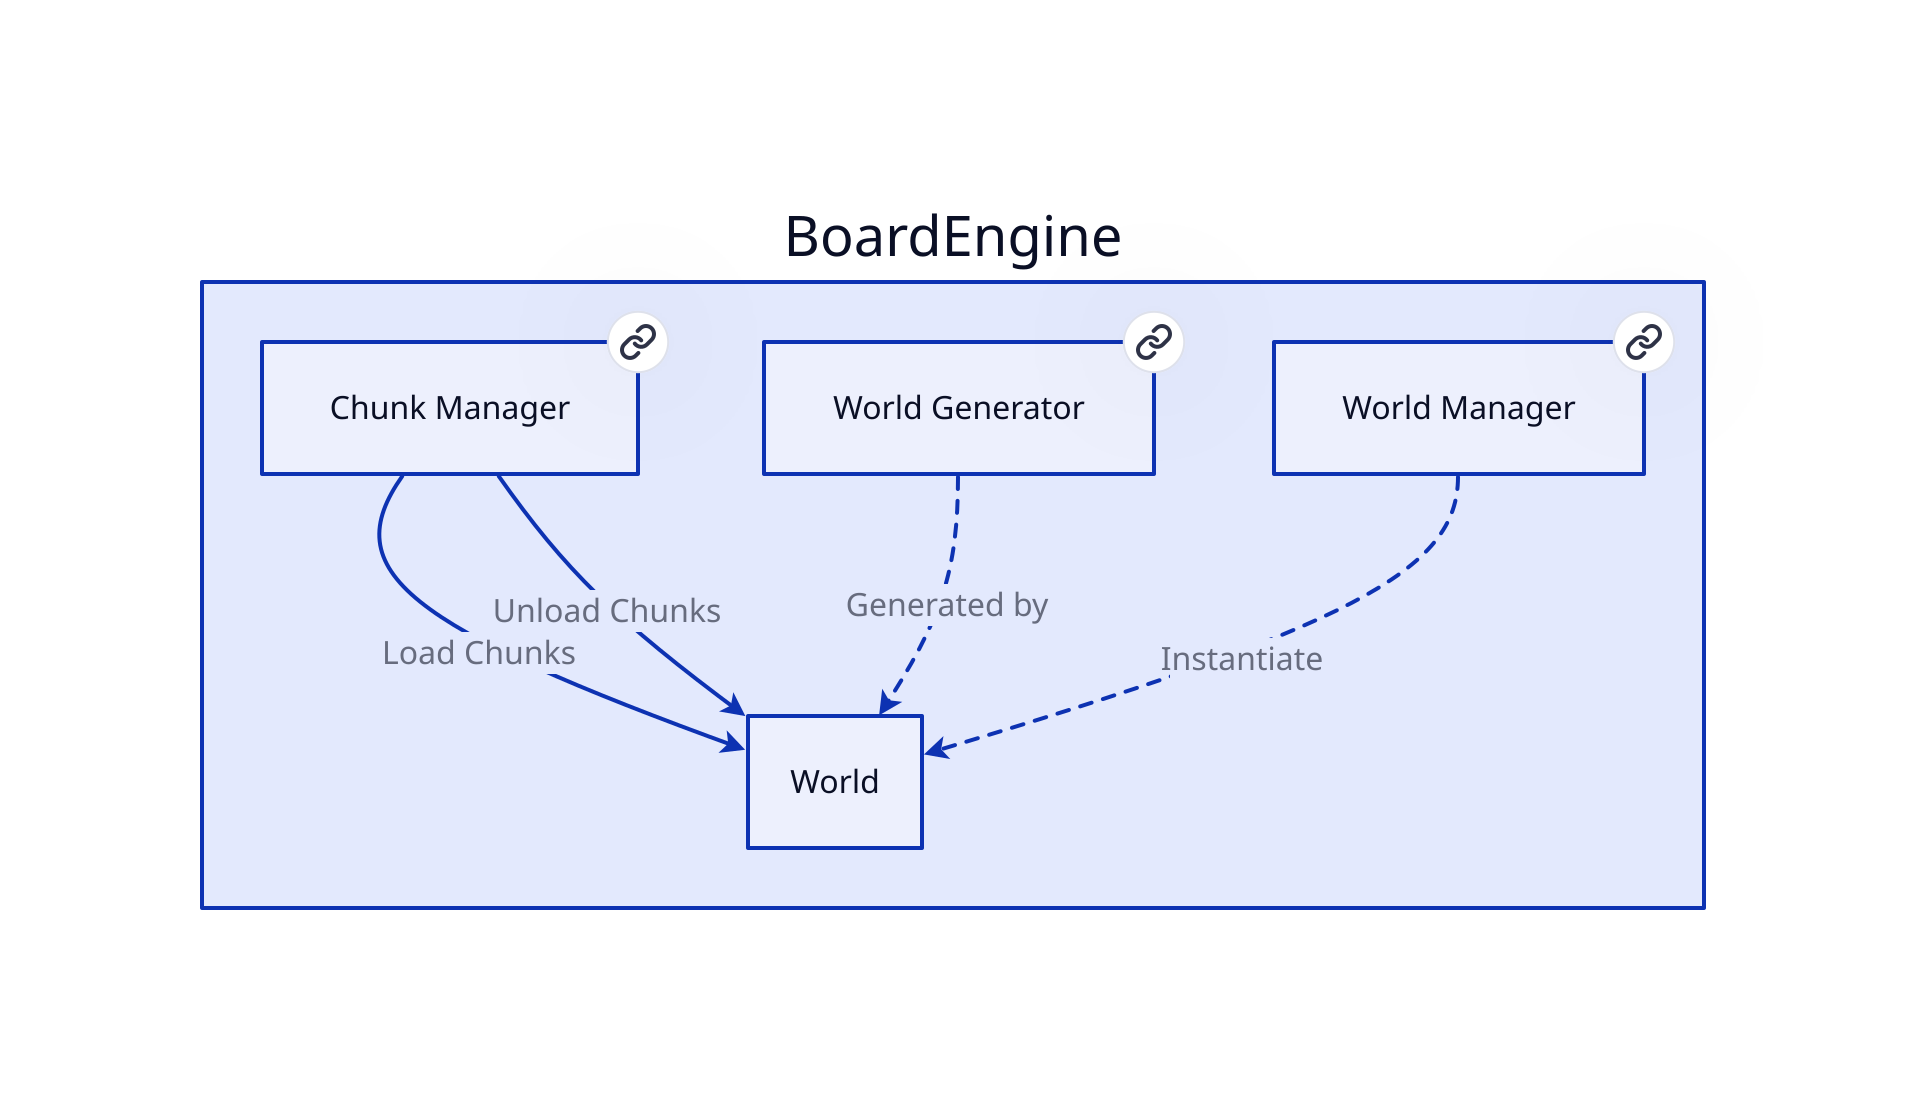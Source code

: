 # Nodes :
BoardEngine: {
    ChunkManager: Chunk Manager {
       link: ChunkManager
    }
    WorldManager: World Manager {
       link: WorldManager
    }
    WorldGenerator: World Generator {
       link: WorldGenerator
    }
}

# Links :
BoardEngine.ChunkManager -> BoardEngine.World: Load Chunks {
source-arrowhead: {}
target-arrowhead: {shape: arrow}
}
BoardEngine.ChunkManager -> BoardEngine.World: Unload Chunks {
source-arrowhead: {}
target-arrowhead: {shape: arrow}
}
BoardEngine.WorldGenerator -> BoardEngine.World: Generated by {style.stroke-dash: 3
source-arrowhead: {}
target-arrowhead: {shape: arrow}
}
BoardEngine.WorldManager -> BoardEngine.World: Instantiate {style.stroke-dash: 3
source-arrowhead: {}
target-arrowhead: {shape: arrow}
}
